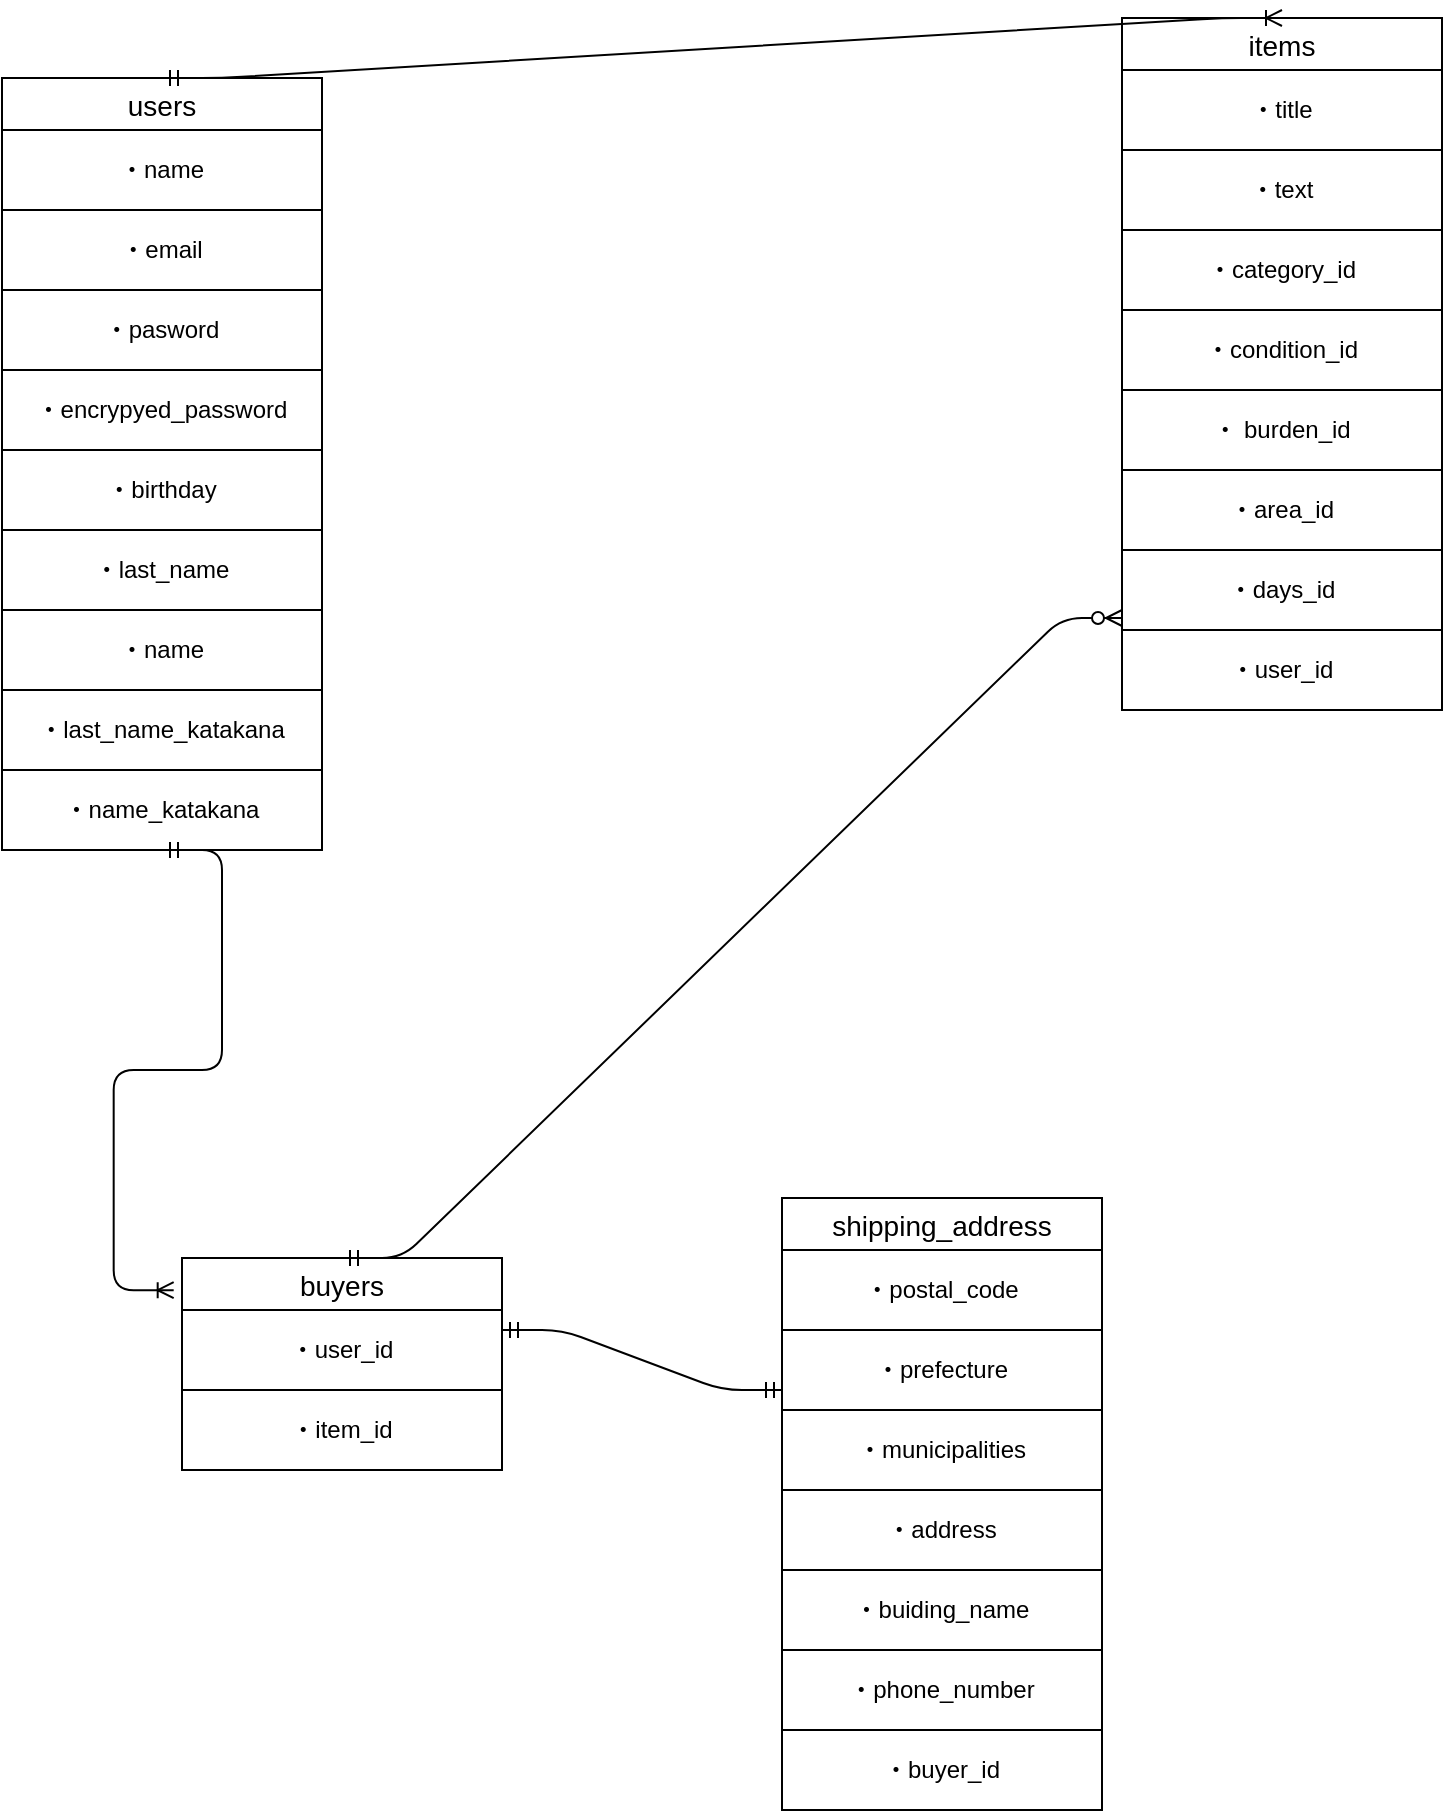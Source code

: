 <mxfile version="14.2.4" type="embed" pages="2">
    <diagram id="ZZAoKlT9BtyfXRQJVkFT" name="ページ1">
        <mxGraphModel dx="1256" dy="1804" grid="1" gridSize="10" guides="1" tooltips="1" connect="1" arrows="1" fold="1" page="1" pageScale="1" pageWidth="850" pageHeight="1100" math="0" shadow="0">
            <root>
                <mxCell id="0"/>
                <mxCell id="1" parent="0"/>
                <mxCell id="iJqjvIbzuKmWf-OmeR4n-9" value="buyers" style="swimlane;fontStyle=0;childLayout=stackLayout;horizontal=1;startSize=26;horizontalStack=0;resizeParent=1;resizeParentMax=0;resizeLast=0;collapsible=1;marginBottom=0;align=center;fontSize=14;" parent="1" vertex="1">
                    <mxGeometry x="160" y="-410" width="160" height="106" as="geometry"/>
                </mxCell>
                <mxCell id="29" value="・user_id" style="whiteSpace=wrap;html=1;align=center;rounded=0;glass=0;" parent="iJqjvIbzuKmWf-OmeR4n-9" vertex="1">
                    <mxGeometry y="26" width="160" height="40" as="geometry"/>
                </mxCell>
                <mxCell id="58" value="・item_id" style="whiteSpace=wrap;html=1;align=center;" vertex="1" parent="iJqjvIbzuKmWf-OmeR4n-9">
                    <mxGeometry y="66" width="160" height="40" as="geometry"/>
                </mxCell>
                <mxCell id="iJqjvIbzuKmWf-OmeR4n-13" value="shipping_address" style="swimlane;fontStyle=0;childLayout=stackLayout;horizontal=1;startSize=26;horizontalStack=0;resizeParent=1;resizeParentMax=0;resizeLast=0;collapsible=1;marginBottom=0;align=center;fontSize=14;" parent="1" vertex="1">
                    <mxGeometry x="460" y="-440" width="160" height="306" as="geometry"/>
                </mxCell>
                <mxCell id="31" value="・postal_code" style="whiteSpace=wrap;html=1;align=center;rounded=0;glass=0;" parent="iJqjvIbzuKmWf-OmeR4n-13" vertex="1">
                    <mxGeometry y="26" width="160" height="40" as="geometry"/>
                </mxCell>
                <mxCell id="33" value="・prefecture" style="whiteSpace=wrap;html=1;align=center;rounded=0;glass=0;" parent="iJqjvIbzuKmWf-OmeR4n-13" vertex="1">
                    <mxGeometry y="66" width="160" height="40" as="geometry"/>
                </mxCell>
                <mxCell id="34" value="・municipalities" style="whiteSpace=wrap;html=1;align=center;rounded=0;glass=0;" parent="iJqjvIbzuKmWf-OmeR4n-13" vertex="1">
                    <mxGeometry y="106" width="160" height="40" as="geometry"/>
                </mxCell>
                <mxCell id="32" value="・address" style="whiteSpace=wrap;html=1;align=center;rounded=0;glass=0;" parent="iJqjvIbzuKmWf-OmeR4n-13" vertex="1">
                    <mxGeometry y="146" width="160" height="40" as="geometry"/>
                </mxCell>
                <mxCell id="39" value="・buiding_name" style="whiteSpace=wrap;html=1;align=center;rounded=0;glass=0;" parent="iJqjvIbzuKmWf-OmeR4n-13" vertex="1">
                    <mxGeometry y="186" width="160" height="40" as="geometry"/>
                </mxCell>
                <mxCell id="40" value="・phone_number" style="whiteSpace=wrap;html=1;align=center;rounded=0;glass=0;" parent="iJqjvIbzuKmWf-OmeR4n-13" vertex="1">
                    <mxGeometry y="226" width="160" height="40" as="geometry"/>
                </mxCell>
                <mxCell id="47" value="・buyer_id" style="whiteSpace=wrap;html=1;align=center;rounded=0;glass=0;" parent="iJqjvIbzuKmWf-OmeR4n-13" vertex="1">
                    <mxGeometry y="266" width="160" height="40" as="geometry"/>
                </mxCell>
                <mxCell id="4" value="users" style="swimlane;fontStyle=0;childLayout=stackLayout;horizontal=1;startSize=26;horizontalStack=0;resizeParent=1;resizeParentMax=0;resizeLast=0;collapsible=1;marginBottom=0;align=center;fontSize=14;rounded=0;swimlaneLine=1;glass=0;" parent="1" vertex="1">
                    <mxGeometry x="70" y="-1000" width="160" height="386" as="geometry"/>
                </mxCell>
                <mxCell id="17" value="・name" style="whiteSpace=wrap;html=1;align=center;rounded=0;glass=0;" parent="4" vertex="1">
                    <mxGeometry y="26" width="160" height="40" as="geometry"/>
                </mxCell>
                <mxCell id="18" value="・email" style="whiteSpace=wrap;html=1;align=center;rounded=0;glass=0;" parent="4" vertex="1">
                    <mxGeometry y="66" width="160" height="40" as="geometry"/>
                </mxCell>
                <mxCell id="22" value="・pasword" style="whiteSpace=wrap;html=1;align=center;rounded=0;glass=0;" parent="4" vertex="1">
                    <mxGeometry y="106" width="160" height="40" as="geometry"/>
                </mxCell>
                <mxCell id="52" value="・encrypyed_password" style="whiteSpace=wrap;html=1;align=center;" vertex="1" parent="4">
                    <mxGeometry y="146" width="160" height="40" as="geometry"/>
                </mxCell>
                <mxCell id="19" value="・birthday" style="whiteSpace=wrap;html=1;align=center;rounded=0;glass=0;" parent="4" vertex="1">
                    <mxGeometry y="186" width="160" height="40" as="geometry"/>
                </mxCell>
                <mxCell id="55" value="・last_name" style="whiteSpace=wrap;html=1;align=center;" vertex="1" parent="4">
                    <mxGeometry y="226" width="160" height="40" as="geometry"/>
                </mxCell>
                <mxCell id="56" value="・name" style="whiteSpace=wrap;html=1;align=center;" vertex="1" parent="4">
                    <mxGeometry y="266" width="160" height="40" as="geometry"/>
                </mxCell>
                <mxCell id="20" value="・last_name_katakana" style="whiteSpace=wrap;html=1;align=center;rounded=0;glass=0;" parent="4" vertex="1">
                    <mxGeometry y="306" width="160" height="40" as="geometry"/>
                </mxCell>
                <mxCell id="48" value="・name_katakana" style="whiteSpace=wrap;html=1;align=center;rounded=0;glass=0;" parent="4" vertex="1">
                    <mxGeometry y="346" width="160" height="40" as="geometry"/>
                </mxCell>
                <mxCell id="8" value="" style="edgeStyle=entityRelationEdgeStyle;fontSize=12;html=1;endArrow=ERmandOne;startArrow=ERmandOne;exitX=1;exitY=0.25;exitDx=0;exitDy=0;entryX=0;entryY=0.75;entryDx=0;entryDy=0;" parent="1" source="29" target="33" edge="1">
                    <mxGeometry width="100" height="100" relative="1" as="geometry">
                        <mxPoint x="390" y="-624" as="sourcePoint"/>
                        <mxPoint x="606" y="488.49" as="targetPoint"/>
                    </mxGeometry>
                </mxCell>
                <mxCell id="11" value="items" style="swimlane;fontStyle=0;childLayout=stackLayout;horizontal=1;startSize=26;horizontalStack=0;resizeParent=1;resizeParentMax=0;resizeLast=0;collapsible=1;marginBottom=0;align=center;fontSize=14;rounded=0;glass=0;" parent="1" vertex="1">
                    <mxGeometry x="630" y="-1030" width="160" height="346" as="geometry"/>
                </mxCell>
                <mxCell id="24" value="・title" style="whiteSpace=wrap;html=1;align=center;rounded=0;glass=0;" parent="11" vertex="1">
                    <mxGeometry y="26" width="160" height="40" as="geometry"/>
                </mxCell>
                <mxCell id="26" value="・text" style="whiteSpace=wrap;html=1;align=center;rounded=0;glass=0;" parent="11" vertex="1">
                    <mxGeometry y="66" width="160" height="40" as="geometry"/>
                </mxCell>
                <mxCell id="21" value="・category_id" style="whiteSpace=wrap;html=1;align=center;rounded=0;glass=0;" parent="11" vertex="1">
                    <mxGeometry y="106" width="160" height="40" as="geometry"/>
                </mxCell>
                <mxCell id="36" value="・condition_id" style="whiteSpace=wrap;html=1;align=center;rounded=0;glass=0;" parent="11" vertex="1">
                    <mxGeometry y="146" width="160" height="40" as="geometry"/>
                </mxCell>
                <mxCell id="49" value="・ burden_id" style="whiteSpace=wrap;html=1;align=center;" vertex="1" parent="11">
                    <mxGeometry y="186" width="160" height="40" as="geometry"/>
                </mxCell>
                <mxCell id="50" value="・area_id" style="whiteSpace=wrap;html=1;align=center;" vertex="1" parent="11">
                    <mxGeometry y="226" width="160" height="40" as="geometry"/>
                </mxCell>
                <mxCell id="51" value="・days_id" style="whiteSpace=wrap;html=1;align=center;" vertex="1" parent="11">
                    <mxGeometry y="266" width="160" height="40" as="geometry"/>
                </mxCell>
                <mxCell id="37" value="・user_id" style="whiteSpace=wrap;html=1;align=center;rounded=0;glass=0;" parent="11" vertex="1">
                    <mxGeometry y="306" width="160" height="40" as="geometry"/>
                </mxCell>
                <mxCell id="16" value="" style="edgeStyle=entityRelationEdgeStyle;fontSize=12;html=1;endArrow=ERoneToMany;startArrow=ERmandOne;entryX=0.5;entryY=0;entryDx=0;entryDy=0;exitX=0.5;exitY=0;exitDx=0;exitDy=0;" parent="1" target="11" edge="1" source="4">
                    <mxGeometry width="100" height="100" relative="1" as="geometry">
                        <mxPoint x="230" y="-931.2" as="sourcePoint"/>
                        <mxPoint x="590" y="340" as="targetPoint"/>
                    </mxGeometry>
                </mxCell>
                <mxCell id="46" value="" style="edgeStyle=entityRelationEdgeStyle;fontSize=12;html=1;endArrow=ERzeroToMany;startArrow=ERmandOne;exitX=0.5;exitY=0;exitDx=0;exitDy=0;" parent="1" source="iJqjvIbzuKmWf-OmeR4n-9" edge="1">
                    <mxGeometry width="100" height="100" relative="1" as="geometry">
                        <mxPoint x="440" y="390" as="sourcePoint"/>
                        <mxPoint x="630" y="-730" as="targetPoint"/>
                    </mxGeometry>
                </mxCell>
                <mxCell id="57" value="" style="edgeStyle=entityRelationEdgeStyle;fontSize=12;html=1;endArrow=ERoneToMany;startArrow=ERmandOne;entryX=-0.026;entryY=0.152;entryDx=0;entryDy=0;entryPerimeter=0;exitX=0.5;exitY=1;exitDx=0;exitDy=0;" edge="1" parent="1" source="4" target="iJqjvIbzuKmWf-OmeR4n-9">
                    <mxGeometry width="100" height="100" relative="1" as="geometry">
                        <mxPoint x="90" y="-430" as="sourcePoint"/>
                        <mxPoint x="190" y="-530" as="targetPoint"/>
                    </mxGeometry>
                </mxCell>
            </root>
        </mxGraphModel>
    </diagram>
    <diagram id="r-QQIeMWUKq2XpZxFnlW" name="ページ2">
        &#xa;        &#xa;&#xa;
        <mxGraphModel dx="804" dy="372" grid="1" gridSize="10" guides="1" tooltips="1" connect="1" arrows="1" fold="1" page="1" pageScale="1" pageWidth="850" pageHeight="1100" math="0" shadow="0">
            &#xa;            &#xa;&#xa;
            <root>
                &#xa;                &#xa;&#xa;
                <mxCell id="lDauxvGyeATFL3jr_lSf-0"/>
                &#xa;                &#xa;&#xa;
                <mxCell id="lDauxvGyeATFL3jr_lSf-1" parent="lDauxvGyeATFL3jr_lSf-0"/>
                &#xa;                &#xa;&#xa;
            </root>
            &#xa;            &#xa;&#xa;
        </mxGraphModel>
        &#xa;        &#xa;&#xa;
    </diagram>
</mxfile>